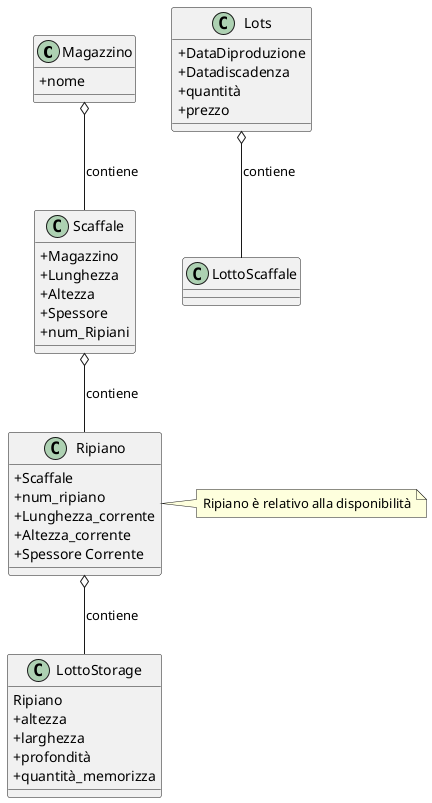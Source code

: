 @startuml
'https://plantuml.com/class-diagram
skinparam classAttributeIconSize 0
class Magazzino{
+ nome
}

 class Lots{
  + DataDiproduzione
  + Datadiscadenza
  + quantità
  + prezzo

 }
 class Scaffale{
 +Magazzino
+Lunghezza
+Altezza
+Spessore
+num_Ripiani
 }
  class LottoStorage{
Ripiano
    +altezza
    +larghezza
    +profondità
    +quantità_memorizza
  }

  class Ripiano{
  +Scaffale
  +num_ripiano
  +Lunghezza_corrente
 +Altezza_corrente
 +Spessore Corrente
  }
note right  : Ripiano è relativo alla disponibilità
Scaffale o-- Ripiano:contiene

Magazzino o-- Scaffale:contiene

Lots o-- LottoScaffale:contiene
Ripiano o-- LottoStorage:contiene

@enduml
